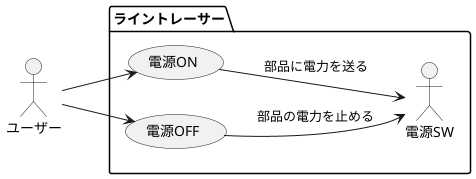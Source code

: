 @startuml 自動販売機
left to right direction

actor ユーザー
    package ライントレーサー {
    actor 電源SW    
    usecase 電源ON
    usecase 電源OFF
    ユーザー --> 電源ON
    ユーザー --> 電源OFF
    電源ON --> 電源SW :部品に電力を送る
    電源OFF --> 電源SW :部品の電力を止める
    }
@enduml

